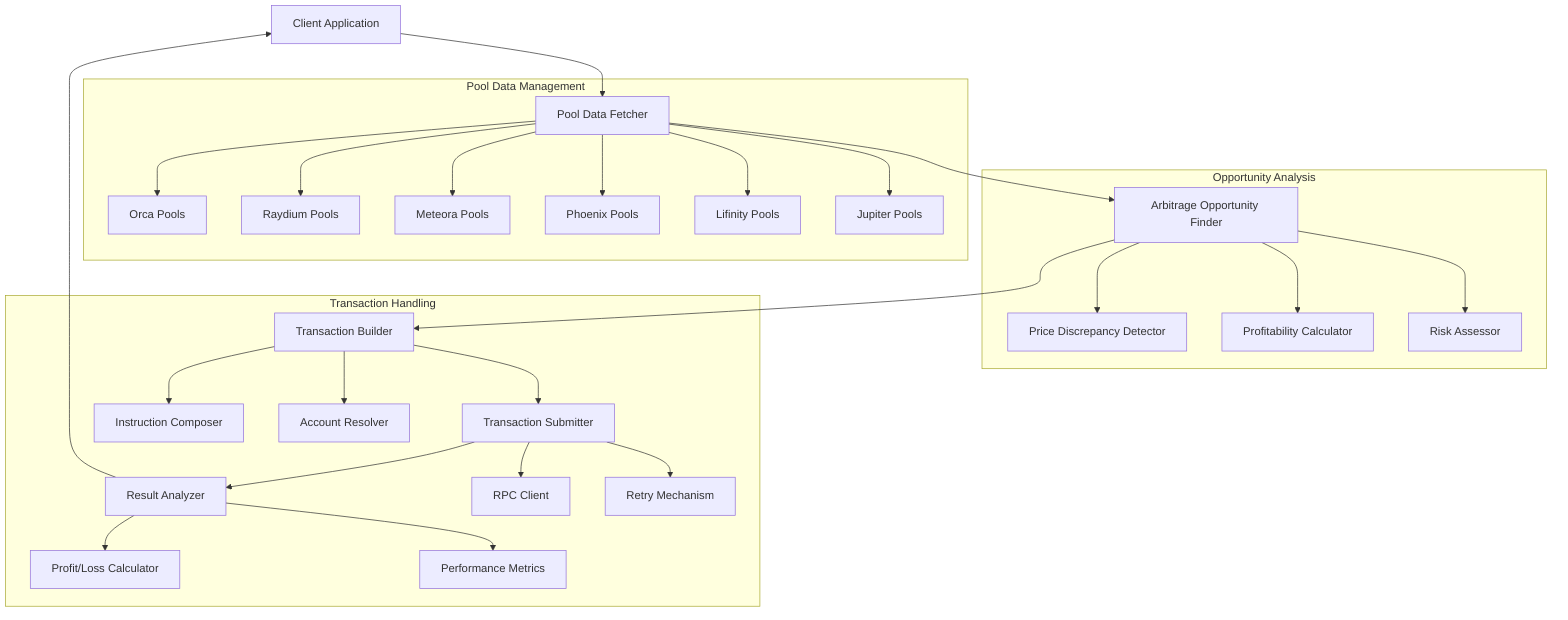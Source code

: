 graph TD
    A[Client Application]
    B[Pool Data Fetcher]
    C[Arbitrage Opportunity Finder]
    D[Transaction Builder]
    E[Transaction Submitter]
    F[Result Analyzer]

    A --> B
    B --> C
    C --> D
    D --> E
    E --> F
    F --> A

    subgraph "Pool Data Management"
        B --> B1[Orca Pools]
        B --> B2[Raydium Pools]
        B --> B3[Meteora Pools]
        B --> B4[Phoenix Pools]
        B --> B5[Lifinity Pools]
        B --> B6[Jupiter Pools]
    end

    subgraph "Opportunity Analysis"
        C --> C1[Price Discrepancy Detector]
        C --> C2[Profitability Calculator]
        C --> C3[Risk Assessor]
    end

    subgraph "Transaction Handling"
        D --> D1[Instruction Composer]
        D --> D2[Account Resolver]
        E --> E1[RPC Client]
        E --> E2[Retry Mechanism]
        F --> F1[Profit/Loss Calculator]
        F --> F2[Performance Metrics]
    end